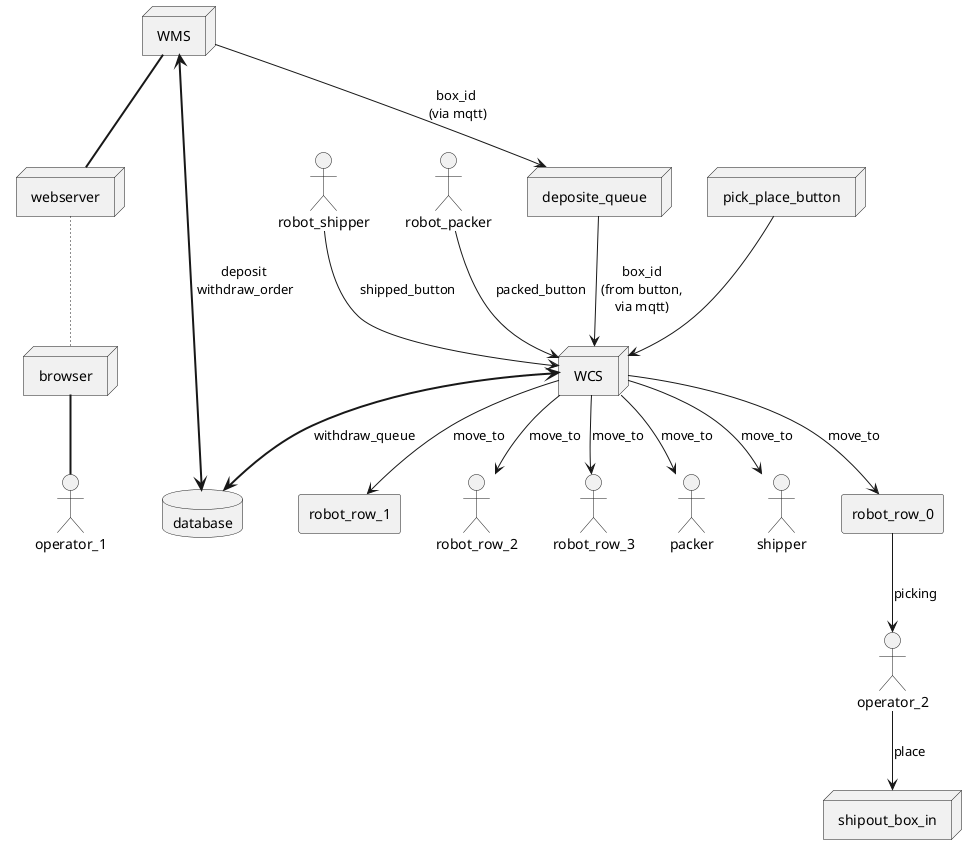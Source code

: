 	
@startuml

node WMS
node WCS
database database
node webserver
node browser
agent robot_row_0
agent robot_row_1
node shipout_box_in
node deposite_queue
actor operator_1
actor operator_2
node pick_place_button

WMS == webserver
webserver ~~ browser
browser == operator_1

WMS <==> database : deposit \n withdraw_order \n 
WCS <==> database : withdraw_queue
WCS --> robot_row_0 : move_to
WCS --> robot_row_1 : move_to
WCS --> robot_row_2 : move_to
WCS --> robot_row_3 : move_to
WCS --> packer: move_to
robot_shipper --> WCS: shipped_button
robot_packer --> WCS: packed_button
WCS --> shipper: move_to

WMS -->deposite_queue: box_id \n(via mqtt)
deposite_queue --> WCS: box_id\n (from button, \nvia mqtt)

robot_row_0 --> operator_2:  picking
operator_2 --> shipout_box_in: place

pick_place_button --> WCS

@enduml